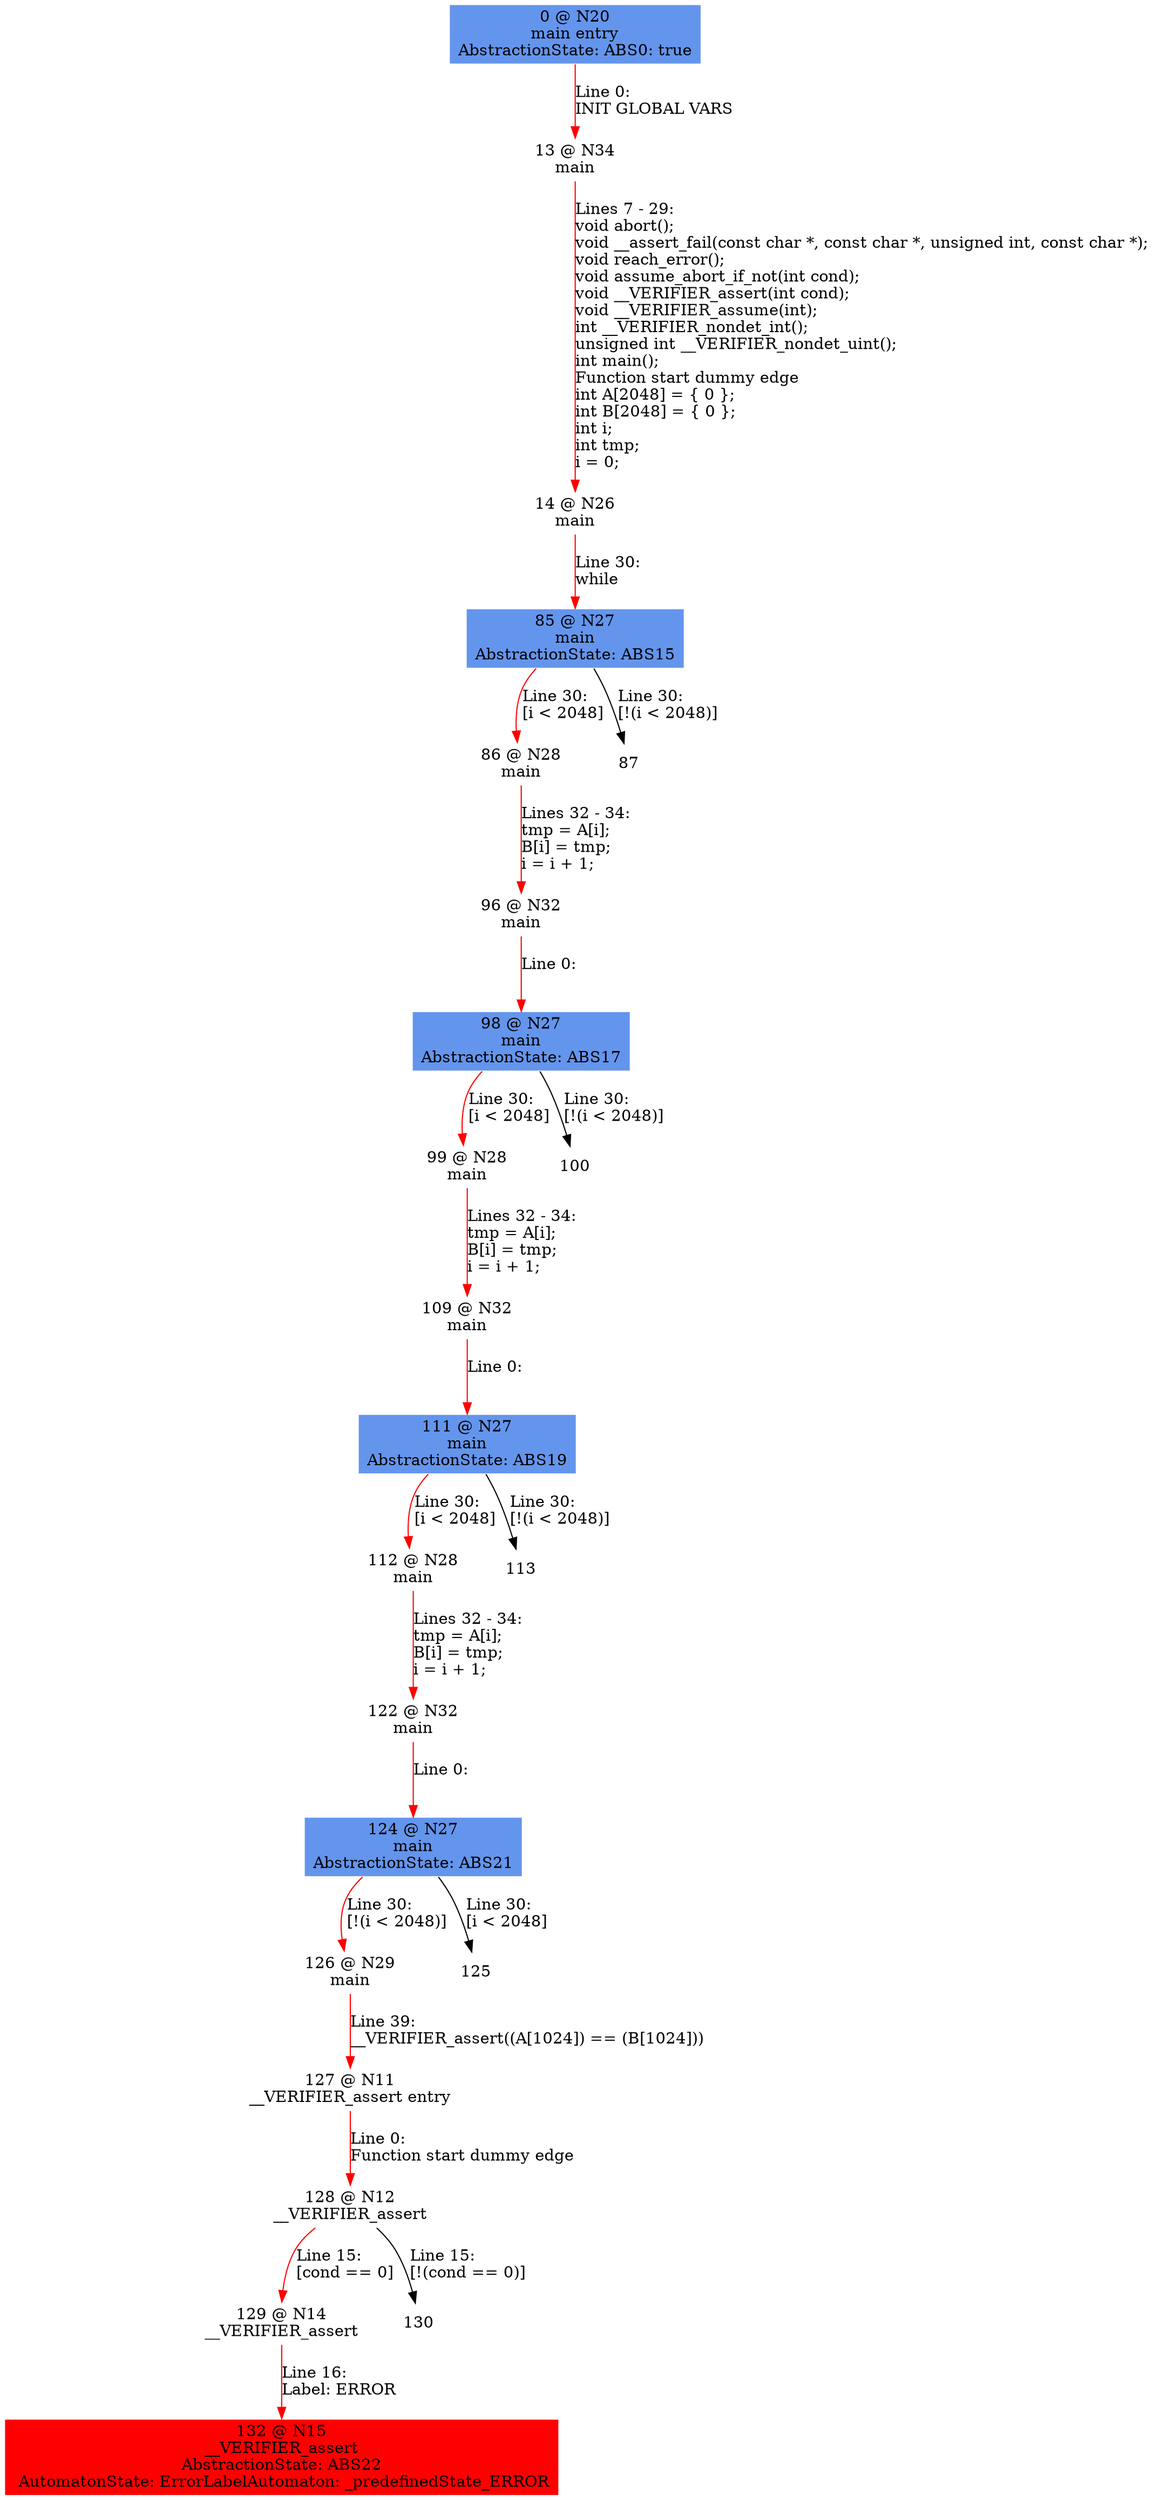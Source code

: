 digraph ARG {
node [style="filled" shape="box" color="white"]
0 [fillcolor="cornflowerblue" label="0 @ N20\nmain entry\nAbstractionState: ABS0: true\n" id="0"]
13 [label="13 @ N34\nmain\n" id="13"]
14 [label="14 @ N26\nmain\n" id="14"]
85 [fillcolor="cornflowerblue" label="85 @ N27\nmain\nAbstractionState: ABS15\n" id="85"]
86 [label="86 @ N28\nmain\n" id="86"]
96 [label="96 @ N32\nmain\n" id="96"]
98 [fillcolor="cornflowerblue" label="98 @ N27\nmain\nAbstractionState: ABS17\n" id="98"]
99 [label="99 @ N28\nmain\n" id="99"]
109 [label="109 @ N32\nmain\n" id="109"]
111 [fillcolor="cornflowerblue" label="111 @ N27\nmain\nAbstractionState: ABS19\n" id="111"]
112 [label="112 @ N28\nmain\n" id="112"]
122 [label="122 @ N32\nmain\n" id="122"]
124 [fillcolor="cornflowerblue" label="124 @ N27\nmain\nAbstractionState: ABS21\n" id="124"]
126 [label="126 @ N29\nmain\n" id="126"]
127 [label="127 @ N11\n__VERIFIER_assert entry\n" id="127"]
128 [label="128 @ N12\n__VERIFIER_assert\n" id="128"]
129 [label="129 @ N14\n__VERIFIER_assert\n" id="129"]
132 [fillcolor="red" label="132 @ N15\n__VERIFIER_assert\nAbstractionState: ABS22\n AutomatonState: ErrorLabelAutomaton: _predefinedState_ERROR\n" id="132"]
0 -> 13 [color="red" label="Line 0: \lINIT GLOBAL VARS\l" id="0 -> 13"]
13 -> 14 [color="red" label="Lines 7 - 29: \lvoid abort();\lvoid __assert_fail(const char *, const char *, unsigned int, const char *);\lvoid reach_error();\lvoid assume_abort_if_not(int cond);\lvoid __VERIFIER_assert(int cond);\lvoid __VERIFIER_assume(int);\lint __VERIFIER_nondet_int();\lunsigned int __VERIFIER_nondet_uint();\lint main();\lFunction start dummy edge\lint A[2048] = { 0 };\lint B[2048] = { 0 };\lint i;\lint tmp;\li = 0;\l" id="13 -> 14"]
14 -> 85 [color="red" label="Line 30: \lwhile\l" id="14 -> 85"]
85 -> 86 [color="red" label="Line 30: \l[i < 2048]\l" id="85 -> 86"]
85 -> 87 [label="Line 30: \l[!(i < 2048)]\l" id="85 -> 87"]
86 -> 96 [color="red" label="Lines 32 - 34: \ltmp = A[i];\lB[i] = tmp;\li = i + 1;\l" id="86 -> 96"]
96 -> 98 [color="red" label="Line 0: \l\l" id="96 -> 98"]
98 -> 99 [color="red" label="Line 30: \l[i < 2048]\l" id="98 -> 99"]
98 -> 100 [label="Line 30: \l[!(i < 2048)]\l" id="98 -> 100"]
99 -> 109 [color="red" label="Lines 32 - 34: \ltmp = A[i];\lB[i] = tmp;\li = i + 1;\l" id="99 -> 109"]
109 -> 111 [color="red" label="Line 0: \l\l" id="109 -> 111"]
111 -> 112 [color="red" label="Line 30: \l[i < 2048]\l" id="111 -> 112"]
111 -> 113 [label="Line 30: \l[!(i < 2048)]\l" id="111 -> 113"]
112 -> 122 [color="red" label="Lines 32 - 34: \ltmp = A[i];\lB[i] = tmp;\li = i + 1;\l" id="112 -> 122"]
122 -> 124 [color="red" label="Line 0: \l\l" id="122 -> 124"]
124 -> 125 [label="Line 30: \l[i < 2048]\l" id="124 -> 125"]
124 -> 126 [color="red" label="Line 30: \l[!(i < 2048)]\l" id="124 -> 126"]
126 -> 127 [color="red" label="Line 39: \l__VERIFIER_assert((A[1024]) == (B[1024]))\l" id="126 -> 127"]
127 -> 128 [color="red" label="Line 0: \lFunction start dummy edge\l" id="127 -> 128"]
128 -> 129 [color="red" label="Line 15: \l[cond == 0]\l" id="128 -> 129"]
128 -> 130 [label="Line 15: \l[!(cond == 0)]\l" id="128 -> 130"]
129 -> 132 [color="red" label="Line 16: \lLabel: ERROR\l" id="129 -> 132"]
}
